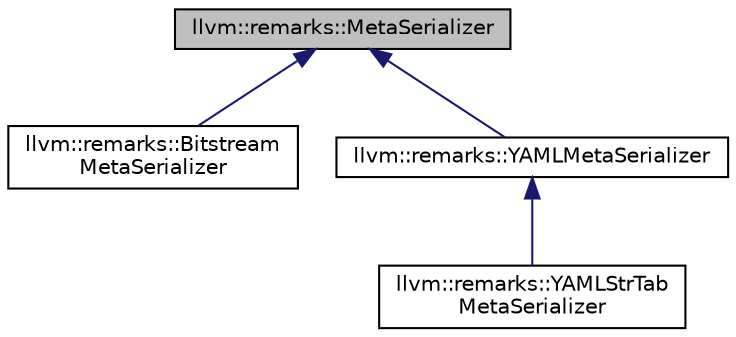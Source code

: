 digraph "llvm::remarks::MetaSerializer"
{
 // LATEX_PDF_SIZE
  bgcolor="transparent";
  edge [fontname="Helvetica",fontsize="10",labelfontname="Helvetica",labelfontsize="10"];
  node [fontname="Helvetica",fontsize="10",shape=record];
  Node1 [label="llvm::remarks::MetaSerializer",height=0.2,width=0.4,color="black", fillcolor="grey75", style="filled", fontcolor="black",tooltip="This is the base class for a remark metadata serializer."];
  Node1 -> Node2 [dir="back",color="midnightblue",fontsize="10",style="solid",fontname="Helvetica"];
  Node2 [label="llvm::remarks::Bitstream\lMetaSerializer",height=0.2,width=0.4,color="black",URL="$structllvm_1_1remarks_1_1BitstreamMetaSerializer.html",tooltip="Serializer of metadata for bitstream remarks."];
  Node1 -> Node3 [dir="back",color="midnightblue",fontsize="10",style="solid",fontname="Helvetica"];
  Node3 [label="llvm::remarks::YAMLMetaSerializer",height=0.2,width=0.4,color="black",URL="$structllvm_1_1remarks_1_1YAMLMetaSerializer.html",tooltip=" "];
  Node3 -> Node4 [dir="back",color="midnightblue",fontsize="10",style="solid",fontname="Helvetica"];
  Node4 [label="llvm::remarks::YAMLStrTab\lMetaSerializer",height=0.2,width=0.4,color="black",URL="$structllvm_1_1remarks_1_1YAMLStrTabMetaSerializer.html",tooltip=" "];
}
